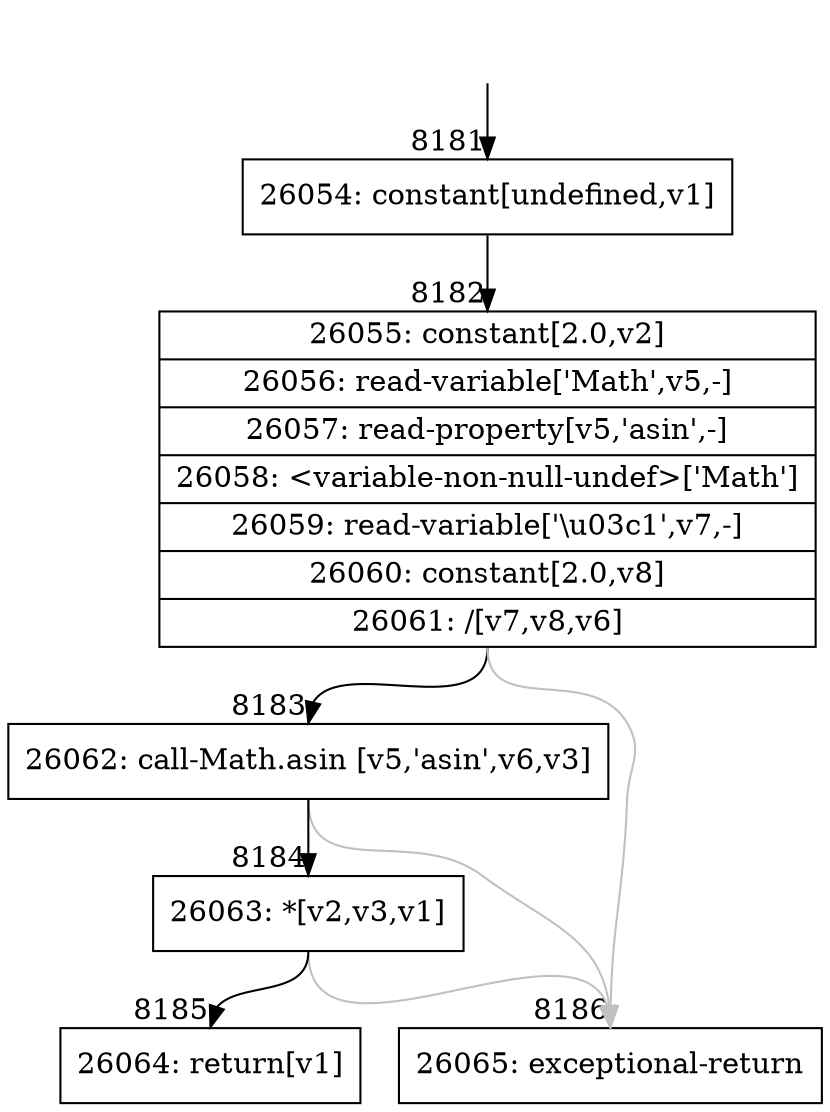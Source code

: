 digraph {
rankdir="TD"
BB_entry774[shape=none,label=""];
BB_entry774 -> BB8181 [tailport=s, headport=n, headlabel="    8181"]
BB8181 [shape=record label="{26054: constant[undefined,v1]}" ] 
BB8181 -> BB8182 [tailport=s, headport=n, headlabel="      8182"]
BB8182 [shape=record label="{26055: constant[2.0,v2]|26056: read-variable['Math',v5,-]|26057: read-property[v5,'asin',-]|26058: \<variable-non-null-undef\>['Math']|26059: read-variable['\\u03c1',v7,-]|26060: constant[2.0,v8]|26061: /[v7,v8,v6]}" ] 
BB8182 -> BB8183 [tailport=s, headport=n, headlabel="      8183"]
BB8182 -> BB8186 [tailport=s, headport=n, color=gray, headlabel="      8186"]
BB8183 [shape=record label="{26062: call-Math.asin [v5,'asin',v6,v3]}" ] 
BB8183 -> BB8184 [tailport=s, headport=n, headlabel="      8184"]
BB8183 -> BB8186 [tailport=s, headport=n, color=gray]
BB8184 [shape=record label="{26063: *[v2,v3,v1]}" ] 
BB8184 -> BB8185 [tailport=s, headport=n, headlabel="      8185"]
BB8184 -> BB8186 [tailport=s, headport=n, color=gray]
BB8185 [shape=record label="{26064: return[v1]}" ] 
BB8186 [shape=record label="{26065: exceptional-return}" ] 
//#$~ 4669
}
